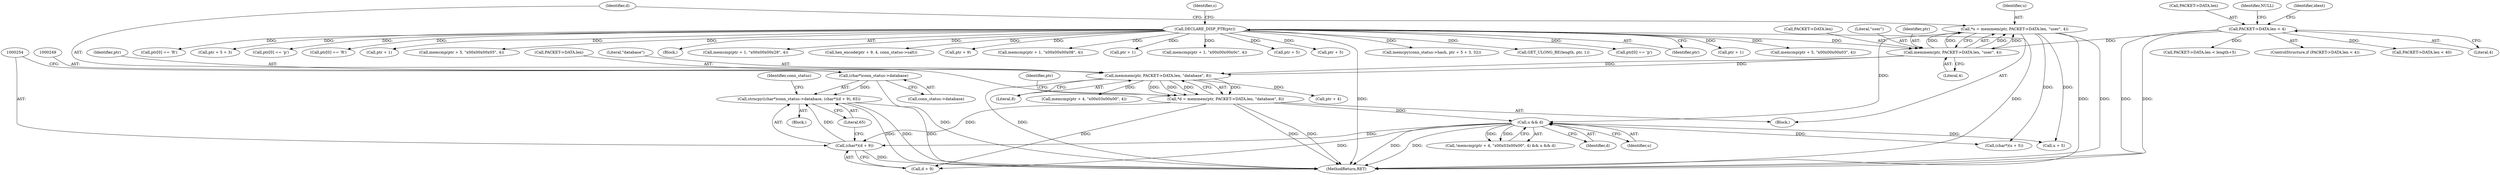 digraph "0_ettercap_e3abe7d7585ecc420a7cab73313216613aadad5a@API" {
"1000247" [label="(Call,strncpy((char*)conn_status->database, (char*)(d + 9), 65))"];
"1000248" [label="(Call,(char*)conn_status->database)"];
"1000253" [label="(Call,(char*)(d + 9))"];
"1000199" [label="(Call,u && d)"];
"1000167" [label="(Call,*u = memmem(ptr, PACKET->DATA.len, \"user\", 4))"];
"1000169" [label="(Call,memmem(ptr, PACKET->DATA.len, \"user\", 4))"];
"1000114" [label="(Call,DECLARE_DISP_PTR(ptr))"];
"1000141" [label="(Call,PACKET->DATA.len < 4)"];
"1000179" [label="(Call,*d = memmem(ptr, PACKET->DATA.len, \"database\", 8))"];
"1000181" [label="(Call,memmem(ptr, PACKET->DATA.len, \"database\", 8))"];
"1000570" [label="(Call,ptr + 5)"];
"1000255" [label="(Call,d + 9)"];
"1000258" [label="(Literal,65)"];
"1000520" [label="(Call,ptr + 5)"];
"1000177" [label="(Literal,4)"];
"1000194" [label="(Call,ptr + 4)"];
"1000114" [label="(Call,DECLARE_DISP_PTR(ptr))"];
"1000592" [label="(MethodReturn,RET)"];
"1000168" [label="(Identifier,u)"];
"1000141" [label="(Call,PACKET->DATA.len < 4)"];
"1000200" [label="(Identifier,u)"];
"1000118" [label="(Identifier,s)"];
"1000324" [label="(Call,memcpy(conn_status->hash, ptr + 5 + 3, 32))"];
"1000390" [label="(Call,GET_ULONG_BE(length, ptr, 1))"];
"1000195" [label="(Identifier,ptr)"];
"1000286" [label="(Call,ptr[0] == 'p')"];
"1000406" [label="(Call,PACKET->DATA.len < length+5)"];
"1000152" [label="(Identifier,ident)"];
"1000253" [label="(Call,(char*)(d + 9))"];
"1000115" [label="(Identifier,ptr)"];
"1000247" [label="(Call,strncpy((char*)conn_status->database, (char*)(d + 9), 65))"];
"1000513" [label="(Call,ptr + 1)"];
"1000569" [label="(Call,memcmp(ptr + 5, \"\x00\x00\x00\x03\", 4))"];
"1000182" [label="(Identifier,ptr)"];
"1000191" [label="(Call,!memcmp(ptr + 4, \"\x00\x03\x00\x00\", 4) && u && d)"];
"1000140" [label="(ControlStructure,if (PACKET->DATA.len < 4))"];
"1000142" [label="(Call,PACKET->DATA.len)"];
"1000505" [label="(Call,ptr[0] == 'R')"];
"1000250" [label="(Call,conn_status->database)"];
"1000171" [label="(Call,PACKET->DATA.len)"];
"1000234" [label="(Call,(char*)(u + 5))"];
"1000183" [label="(Call,PACKET->DATA.len)"];
"1000248" [label="(Call,(char*)conn_status->database)"];
"1000201" [label="(Identifier,d)"];
"1000236" [label="(Call,u + 5)"];
"1000328" [label="(Call,ptr + 5 + 3)"];
"1000176" [label="(Literal,\"user\")"];
"1000376" [label="(Call,ptr[0] == 'p')"];
"1000555" [label="(Call,ptr[0] == 'R')"];
"1000301" [label="(Call,ptr + 1)"];
"1000170" [label="(Identifier,ptr)"];
"1000189" [label="(Literal,8)"];
"1000519" [label="(Call,memcmp(ptr + 5, \"\x00\x00\x00\x05\", 4))"];
"1000180" [label="(Identifier,d)"];
"1000149" [label="(Identifier,NULL)"];
"1000113" [label="(Block,)"];
"1000312" [label="(Call,PACKET->DATA.len < 40)"];
"1000300" [label="(Call,memcmp(ptr + 1, \"\x00\x00\x00\x28\", 4))"];
"1000538" [label="(Call,hex_encode(ptr + 9, 4, conn_status->salt))"];
"1000539" [label="(Call,ptr + 9)"];
"1000188" [label="(Literal,\"database\")"];
"1000147" [label="(Literal,4)"];
"1000179" [label="(Call,*d = memmem(ptr, PACKET->DATA.len, \"database\", 8))"];
"1000562" [label="(Call,memcmp(ptr + 1, \"\x00\x00\x00\x08\", 4))"];
"1000202" [label="(Block,)"];
"1000181" [label="(Call,memmem(ptr, PACKET->DATA.len, \"database\", 8))"];
"1000167" [label="(Call,*u = memmem(ptr, PACKET->DATA.len, \"user\", 4))"];
"1000563" [label="(Call,ptr + 1)"];
"1000193" [label="(Call,memcmp(ptr + 4, \"\x00\x03\x00\x00\", 4))"];
"1000512" [label="(Call,memcmp(ptr + 1, \"\x00\x00\x00\x0c\", 4))"];
"1000199" [label="(Call,u && d)"];
"1000169" [label="(Call,memmem(ptr, PACKET->DATA.len, \"user\", 4))"];
"1000262" [label="(Identifier,conn_status)"];
"1000165" [label="(Block,)"];
"1000247" -> "1000202"  [label="AST: "];
"1000247" -> "1000258"  [label="CFG: "];
"1000248" -> "1000247"  [label="AST: "];
"1000253" -> "1000247"  [label="AST: "];
"1000258" -> "1000247"  [label="AST: "];
"1000262" -> "1000247"  [label="CFG: "];
"1000247" -> "1000592"  [label="DDG: "];
"1000247" -> "1000592"  [label="DDG: "];
"1000247" -> "1000592"  [label="DDG: "];
"1000248" -> "1000247"  [label="DDG: "];
"1000253" -> "1000247"  [label="DDG: "];
"1000248" -> "1000250"  [label="CFG: "];
"1000249" -> "1000248"  [label="AST: "];
"1000250" -> "1000248"  [label="AST: "];
"1000254" -> "1000248"  [label="CFG: "];
"1000248" -> "1000592"  [label="DDG: "];
"1000253" -> "1000255"  [label="CFG: "];
"1000254" -> "1000253"  [label="AST: "];
"1000255" -> "1000253"  [label="AST: "];
"1000258" -> "1000253"  [label="CFG: "];
"1000253" -> "1000592"  [label="DDG: "];
"1000199" -> "1000253"  [label="DDG: "];
"1000179" -> "1000253"  [label="DDG: "];
"1000199" -> "1000191"  [label="AST: "];
"1000199" -> "1000200"  [label="CFG: "];
"1000199" -> "1000201"  [label="CFG: "];
"1000200" -> "1000199"  [label="AST: "];
"1000201" -> "1000199"  [label="AST: "];
"1000191" -> "1000199"  [label="CFG: "];
"1000199" -> "1000592"  [label="DDG: "];
"1000199" -> "1000592"  [label="DDG: "];
"1000199" -> "1000191"  [label="DDG: "];
"1000199" -> "1000191"  [label="DDG: "];
"1000167" -> "1000199"  [label="DDG: "];
"1000179" -> "1000199"  [label="DDG: "];
"1000199" -> "1000234"  [label="DDG: "];
"1000199" -> "1000236"  [label="DDG: "];
"1000199" -> "1000255"  [label="DDG: "];
"1000167" -> "1000165"  [label="AST: "];
"1000167" -> "1000169"  [label="CFG: "];
"1000168" -> "1000167"  [label="AST: "];
"1000169" -> "1000167"  [label="AST: "];
"1000180" -> "1000167"  [label="CFG: "];
"1000167" -> "1000592"  [label="DDG: "];
"1000167" -> "1000592"  [label="DDG: "];
"1000169" -> "1000167"  [label="DDG: "];
"1000169" -> "1000167"  [label="DDG: "];
"1000169" -> "1000167"  [label="DDG: "];
"1000169" -> "1000167"  [label="DDG: "];
"1000167" -> "1000234"  [label="DDG: "];
"1000167" -> "1000236"  [label="DDG: "];
"1000169" -> "1000177"  [label="CFG: "];
"1000170" -> "1000169"  [label="AST: "];
"1000171" -> "1000169"  [label="AST: "];
"1000176" -> "1000169"  [label="AST: "];
"1000177" -> "1000169"  [label="AST: "];
"1000114" -> "1000169"  [label="DDG: "];
"1000141" -> "1000169"  [label="DDG: "];
"1000169" -> "1000181"  [label="DDG: "];
"1000169" -> "1000181"  [label="DDG: "];
"1000114" -> "1000113"  [label="AST: "];
"1000114" -> "1000115"  [label="CFG: "];
"1000115" -> "1000114"  [label="AST: "];
"1000118" -> "1000114"  [label="CFG: "];
"1000114" -> "1000592"  [label="DDG: "];
"1000114" -> "1000592"  [label="DDG: "];
"1000114" -> "1000286"  [label="DDG: "];
"1000114" -> "1000300"  [label="DDG: "];
"1000114" -> "1000301"  [label="DDG: "];
"1000114" -> "1000324"  [label="DDG: "];
"1000114" -> "1000328"  [label="DDG: "];
"1000114" -> "1000376"  [label="DDG: "];
"1000114" -> "1000390"  [label="DDG: "];
"1000114" -> "1000505"  [label="DDG: "];
"1000114" -> "1000512"  [label="DDG: "];
"1000114" -> "1000513"  [label="DDG: "];
"1000114" -> "1000519"  [label="DDG: "];
"1000114" -> "1000520"  [label="DDG: "];
"1000114" -> "1000538"  [label="DDG: "];
"1000114" -> "1000539"  [label="DDG: "];
"1000114" -> "1000555"  [label="DDG: "];
"1000114" -> "1000562"  [label="DDG: "];
"1000114" -> "1000563"  [label="DDG: "];
"1000114" -> "1000569"  [label="DDG: "];
"1000114" -> "1000570"  [label="DDG: "];
"1000141" -> "1000140"  [label="AST: "];
"1000141" -> "1000147"  [label="CFG: "];
"1000142" -> "1000141"  [label="AST: "];
"1000147" -> "1000141"  [label="AST: "];
"1000149" -> "1000141"  [label="CFG: "];
"1000152" -> "1000141"  [label="CFG: "];
"1000141" -> "1000592"  [label="DDG: "];
"1000141" -> "1000592"  [label="DDG: "];
"1000141" -> "1000312"  [label="DDG: "];
"1000141" -> "1000406"  [label="DDG: "];
"1000179" -> "1000165"  [label="AST: "];
"1000179" -> "1000181"  [label="CFG: "];
"1000180" -> "1000179"  [label="AST: "];
"1000181" -> "1000179"  [label="AST: "];
"1000195" -> "1000179"  [label="CFG: "];
"1000179" -> "1000592"  [label="DDG: "];
"1000179" -> "1000592"  [label="DDG: "];
"1000181" -> "1000179"  [label="DDG: "];
"1000181" -> "1000179"  [label="DDG: "];
"1000181" -> "1000179"  [label="DDG: "];
"1000181" -> "1000179"  [label="DDG: "];
"1000179" -> "1000255"  [label="DDG: "];
"1000181" -> "1000189"  [label="CFG: "];
"1000182" -> "1000181"  [label="AST: "];
"1000183" -> "1000181"  [label="AST: "];
"1000188" -> "1000181"  [label="AST: "];
"1000189" -> "1000181"  [label="AST: "];
"1000181" -> "1000592"  [label="DDG: "];
"1000181" -> "1000193"  [label="DDG: "];
"1000181" -> "1000194"  [label="DDG: "];
}

